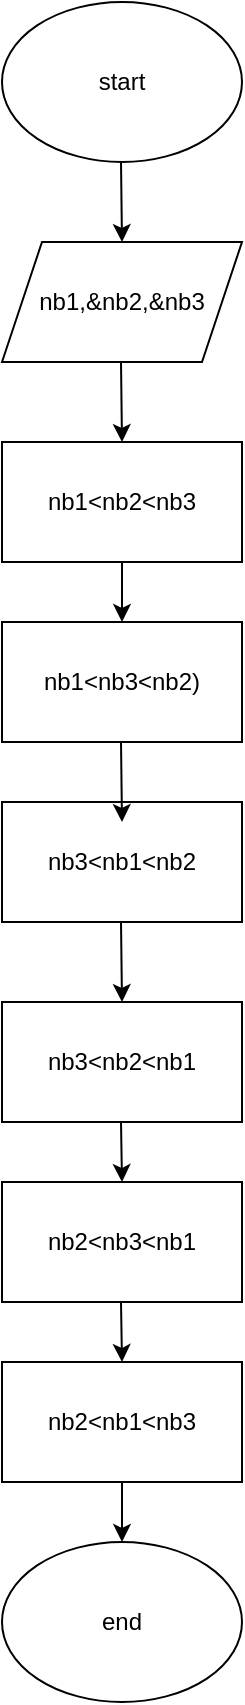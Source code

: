 <mxfile version="22.1.0" type="device">
  <diagram name="Trang-1" id="WImksarrjUOMwdCYhnaR">
    <mxGraphModel dx="281" dy="573" grid="1" gridSize="10" guides="1" tooltips="1" connect="1" arrows="1" fold="1" page="1" pageScale="1" pageWidth="827" pageHeight="1169" math="0" shadow="0">
      <root>
        <mxCell id="0" />
        <mxCell id="1" parent="0" />
        <mxCell id="hBZ24Tl_vr9mnGJhMM74-1" value="start" style="ellipse;whiteSpace=wrap;html=1;" vertex="1" parent="1">
          <mxGeometry x="270" y="10" width="120" height="80" as="geometry" />
        </mxCell>
        <mxCell id="hBZ24Tl_vr9mnGJhMM74-2" value="nb1,&amp;nb2,&amp;nb3" style="shape=parallelogram;perimeter=parallelogramPerimeter;whiteSpace=wrap;html=1;fixedSize=1;" vertex="1" parent="1">
          <mxGeometry x="270" y="130" width="120" height="60" as="geometry" />
        </mxCell>
        <mxCell id="hBZ24Tl_vr9mnGJhMM74-3" value="nb1&amp;lt;nb2&amp;lt;nb3" style="rounded=0;whiteSpace=wrap;html=1;" vertex="1" parent="1">
          <mxGeometry x="270" y="230" width="120" height="60" as="geometry" />
        </mxCell>
        <mxCell id="hBZ24Tl_vr9mnGJhMM74-4" value="nb1&amp;lt;nb3&amp;lt;nb2)" style="rounded=0;whiteSpace=wrap;html=1;" vertex="1" parent="1">
          <mxGeometry x="270" y="320" width="120" height="60" as="geometry" />
        </mxCell>
        <mxCell id="hBZ24Tl_vr9mnGJhMM74-5" value="nb3&amp;lt;nb1&amp;lt;nb2" style="rounded=0;whiteSpace=wrap;html=1;" vertex="1" parent="1">
          <mxGeometry x="270" y="410" width="120" height="60" as="geometry" />
        </mxCell>
        <mxCell id="hBZ24Tl_vr9mnGJhMM74-6" value="nb3&amp;lt;nb2&amp;lt;nb1" style="rounded=0;whiteSpace=wrap;html=1;" vertex="1" parent="1">
          <mxGeometry x="270" y="510" width="120" height="60" as="geometry" />
        </mxCell>
        <mxCell id="hBZ24Tl_vr9mnGJhMM74-7" value="nb2&amp;lt;nb3&amp;lt;nb1" style="rounded=0;whiteSpace=wrap;html=1;" vertex="1" parent="1">
          <mxGeometry x="270" y="600" width="120" height="60" as="geometry" />
        </mxCell>
        <mxCell id="hBZ24Tl_vr9mnGJhMM74-8" value="nb2&amp;lt;nb1&amp;lt;nb3" style="rounded=0;whiteSpace=wrap;html=1;" vertex="1" parent="1">
          <mxGeometry x="270" y="690" width="120" height="60" as="geometry" />
        </mxCell>
        <mxCell id="hBZ24Tl_vr9mnGJhMM74-9" value="" style="endArrow=classic;html=1;rounded=0;" edge="1" parent="1">
          <mxGeometry width="50" height="50" relative="1" as="geometry">
            <mxPoint x="329.5" y="90" as="sourcePoint" />
            <mxPoint x="330" y="130" as="targetPoint" />
          </mxGeometry>
        </mxCell>
        <mxCell id="hBZ24Tl_vr9mnGJhMM74-10" value="" style="endArrow=classic;html=1;rounded=0;" edge="1" parent="1">
          <mxGeometry width="50" height="50" relative="1" as="geometry">
            <mxPoint x="329.5" y="190" as="sourcePoint" />
            <mxPoint x="330" y="230" as="targetPoint" />
          </mxGeometry>
        </mxCell>
        <mxCell id="hBZ24Tl_vr9mnGJhMM74-11" value="" style="endArrow=classic;html=1;rounded=0;" edge="1" parent="1">
          <mxGeometry width="50" height="50" relative="1" as="geometry">
            <mxPoint x="330" y="290" as="sourcePoint" />
            <mxPoint x="330" y="320" as="targetPoint" />
          </mxGeometry>
        </mxCell>
        <mxCell id="hBZ24Tl_vr9mnGJhMM74-12" value="" style="endArrow=classic;html=1;rounded=0;" edge="1" parent="1">
          <mxGeometry width="50" height="50" relative="1" as="geometry">
            <mxPoint x="329.5" y="380" as="sourcePoint" />
            <mxPoint x="330" y="420" as="targetPoint" />
          </mxGeometry>
        </mxCell>
        <mxCell id="hBZ24Tl_vr9mnGJhMM74-13" value="" style="endArrow=classic;html=1;rounded=0;" edge="1" parent="1">
          <mxGeometry width="50" height="50" relative="1" as="geometry">
            <mxPoint x="329.5" y="470" as="sourcePoint" />
            <mxPoint x="330" y="510" as="targetPoint" />
          </mxGeometry>
        </mxCell>
        <mxCell id="hBZ24Tl_vr9mnGJhMM74-15" value="" style="endArrow=classic;html=1;rounded=0;" edge="1" parent="1">
          <mxGeometry width="50" height="50" relative="1" as="geometry">
            <mxPoint x="329.5" y="570" as="sourcePoint" />
            <mxPoint x="330" y="600" as="targetPoint" />
          </mxGeometry>
        </mxCell>
        <mxCell id="hBZ24Tl_vr9mnGJhMM74-16" value="" style="endArrow=classic;html=1;rounded=0;" edge="1" parent="1">
          <mxGeometry width="50" height="50" relative="1" as="geometry">
            <mxPoint x="329.5" y="660" as="sourcePoint" />
            <mxPoint x="330" y="690" as="targetPoint" />
          </mxGeometry>
        </mxCell>
        <mxCell id="hBZ24Tl_vr9mnGJhMM74-17" value="end" style="ellipse;whiteSpace=wrap;html=1;" vertex="1" parent="1">
          <mxGeometry x="270" y="780" width="120" height="80" as="geometry" />
        </mxCell>
        <mxCell id="hBZ24Tl_vr9mnGJhMM74-18" value="" style="endArrow=classic;html=1;rounded=0;" edge="1" parent="1">
          <mxGeometry width="50" height="50" relative="1" as="geometry">
            <mxPoint x="330" y="750" as="sourcePoint" />
            <mxPoint x="330" y="780" as="targetPoint" />
          </mxGeometry>
        </mxCell>
      </root>
    </mxGraphModel>
  </diagram>
</mxfile>
